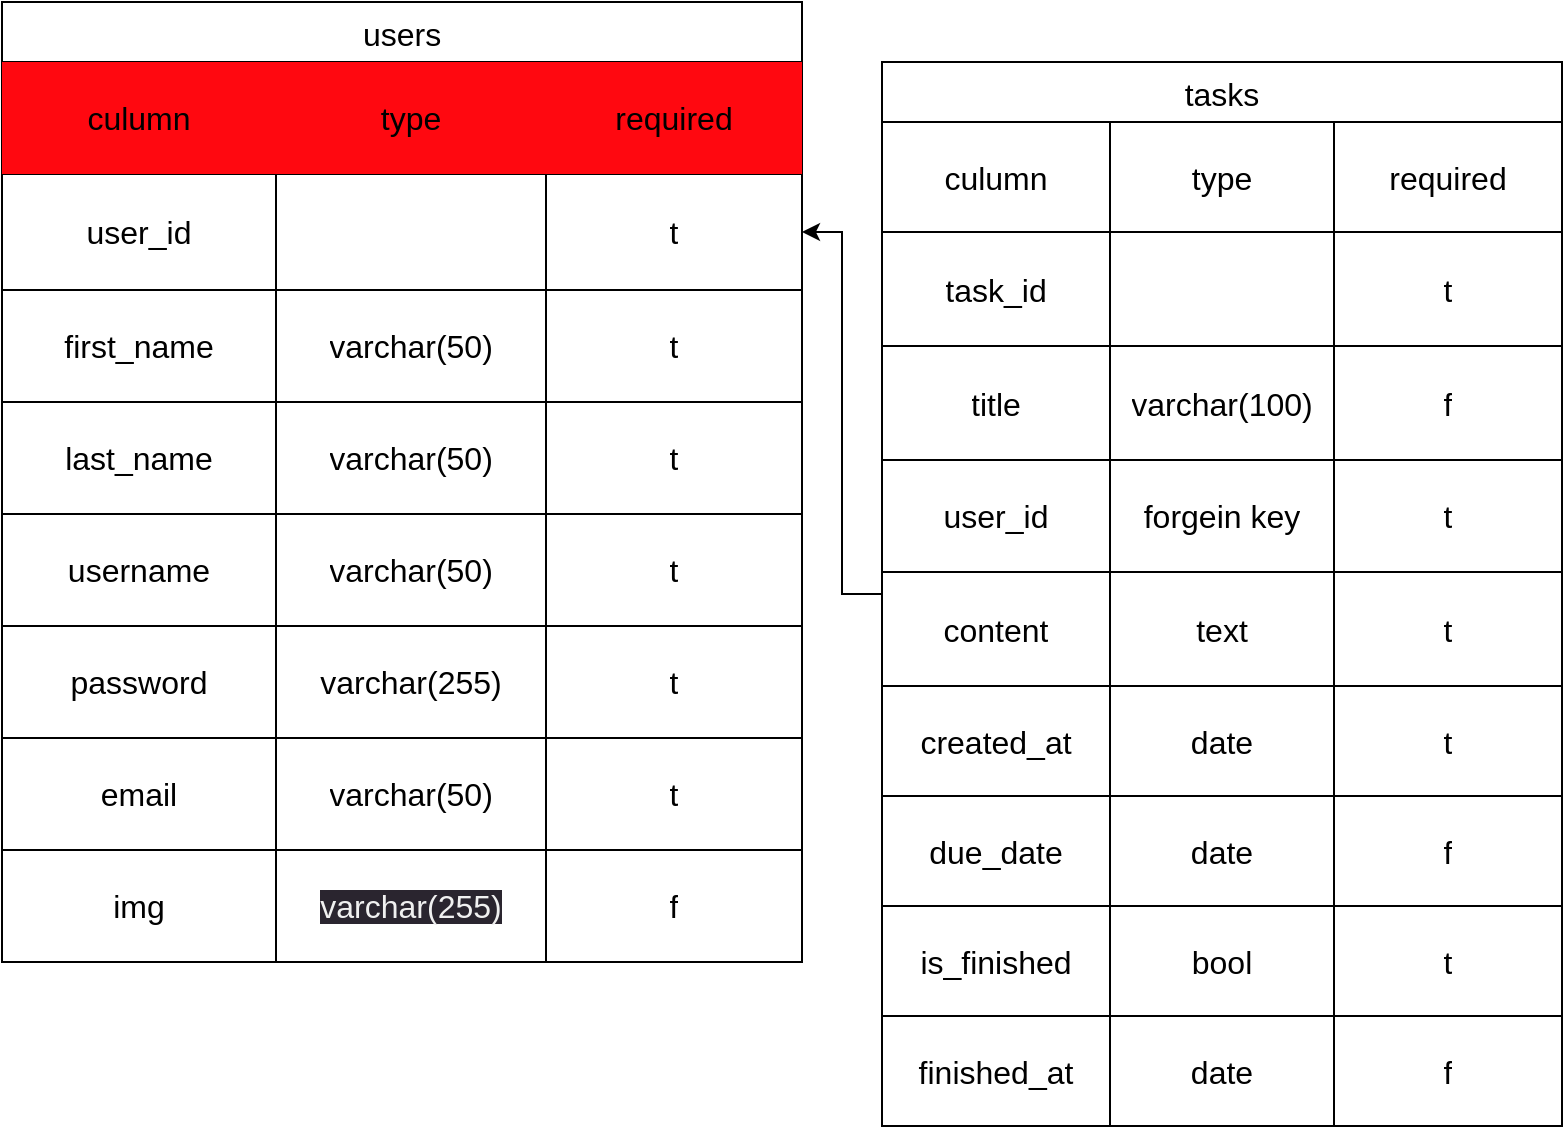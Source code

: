 <mxfile version="21.3.7" type="github">
  <diagram name="Page-1" id="5vC0L8ggtCbm_slnrBvZ">
    <mxGraphModel dx="928" dy="613" grid="1" gridSize="10" guides="1" tooltips="1" connect="1" arrows="1" fold="1" page="1" pageScale="1" pageWidth="850" pageHeight="1100" math="0" shadow="0">
      <root>
        <mxCell id="0" />
        <mxCell id="1" parent="0" />
        <mxCell id="BExgWMv-XZB-qGDr2Fs6-1" value="users" style="shape=table;startSize=30;container=1;collapsible=0;childLayout=tableLayout;strokeColor=default;fontSize=16;" vertex="1" parent="1">
          <mxGeometry x="60" y="90" width="400" height="480" as="geometry" />
        </mxCell>
        <mxCell id="BExgWMv-XZB-qGDr2Fs6-2" value="" style="shape=tableRow;horizontal=0;startSize=0;swimlaneHead=0;swimlaneBody=0;strokeColor=inherit;top=0;left=0;bottom=0;right=0;collapsible=0;dropTarget=0;fillColor=none;points=[[0,0.5],[1,0.5]];portConstraint=eastwest;fontSize=16;" vertex="1" parent="BExgWMv-XZB-qGDr2Fs6-1">
          <mxGeometry y="30" width="400" height="56" as="geometry" />
        </mxCell>
        <mxCell id="BExgWMv-XZB-qGDr2Fs6-3" value="culumn" style="shape=partialRectangle;html=1;whiteSpace=wrap;connectable=0;strokeColor=#030202;overflow=hidden;fillColor=#FF0810;top=0;left=0;bottom=0;right=0;pointerEvents=1;fontSize=16;" vertex="1" parent="BExgWMv-XZB-qGDr2Fs6-2">
          <mxGeometry width="137" height="56" as="geometry">
            <mxRectangle width="137" height="56" as="alternateBounds" />
          </mxGeometry>
        </mxCell>
        <mxCell id="BExgWMv-XZB-qGDr2Fs6-4" value="type" style="shape=partialRectangle;html=1;whiteSpace=wrap;connectable=0;strokeColor=#030202;overflow=hidden;fillColor=#FF0810;top=0;left=0;bottom=0;right=0;pointerEvents=1;fontSize=16;" vertex="1" parent="BExgWMv-XZB-qGDr2Fs6-2">
          <mxGeometry x="137" width="135" height="56" as="geometry">
            <mxRectangle width="135" height="56" as="alternateBounds" />
          </mxGeometry>
        </mxCell>
        <mxCell id="BExgWMv-XZB-qGDr2Fs6-5" value="required" style="shape=partialRectangle;html=1;whiteSpace=wrap;connectable=0;strokeColor=#030202;overflow=hidden;fillColor=#FF0810;top=0;left=0;bottom=0;right=0;pointerEvents=1;fontSize=16;" vertex="1" parent="BExgWMv-XZB-qGDr2Fs6-2">
          <mxGeometry x="272" width="128" height="56" as="geometry">
            <mxRectangle width="128" height="56" as="alternateBounds" />
          </mxGeometry>
        </mxCell>
        <mxCell id="BExgWMv-XZB-qGDr2Fs6-6" value="" style="shape=tableRow;horizontal=0;startSize=0;swimlaneHead=0;swimlaneBody=0;strokeColor=inherit;top=0;left=0;bottom=0;right=0;collapsible=0;dropTarget=0;fillColor=none;points=[[0,0.5],[1,0.5]];portConstraint=eastwest;fontSize=16;" vertex="1" parent="BExgWMv-XZB-qGDr2Fs6-1">
          <mxGeometry y="86" width="400" height="58" as="geometry" />
        </mxCell>
        <mxCell id="BExgWMv-XZB-qGDr2Fs6-7" value="user_id" style="shape=partialRectangle;html=1;whiteSpace=wrap;connectable=0;strokeColor=inherit;overflow=hidden;fillColor=none;top=0;left=0;bottom=0;right=0;pointerEvents=1;fontSize=16;" vertex="1" parent="BExgWMv-XZB-qGDr2Fs6-6">
          <mxGeometry width="137" height="58" as="geometry">
            <mxRectangle width="137" height="58" as="alternateBounds" />
          </mxGeometry>
        </mxCell>
        <mxCell id="BExgWMv-XZB-qGDr2Fs6-8" value="" style="shape=partialRectangle;html=1;whiteSpace=wrap;connectable=0;strokeColor=inherit;overflow=hidden;fillColor=none;top=0;left=0;bottom=0;right=0;pointerEvents=1;fontSize=16;" vertex="1" parent="BExgWMv-XZB-qGDr2Fs6-6">
          <mxGeometry x="137" width="135" height="58" as="geometry">
            <mxRectangle width="135" height="58" as="alternateBounds" />
          </mxGeometry>
        </mxCell>
        <mxCell id="BExgWMv-XZB-qGDr2Fs6-9" value="t" style="shape=partialRectangle;html=1;whiteSpace=wrap;connectable=0;strokeColor=inherit;overflow=hidden;fillColor=none;top=0;left=0;bottom=0;right=0;pointerEvents=1;fontSize=16;" vertex="1" parent="BExgWMv-XZB-qGDr2Fs6-6">
          <mxGeometry x="272" width="128" height="58" as="geometry">
            <mxRectangle width="128" height="58" as="alternateBounds" />
          </mxGeometry>
        </mxCell>
        <mxCell id="BExgWMv-XZB-qGDr2Fs6-10" value="" style="shape=tableRow;horizontal=0;startSize=0;swimlaneHead=0;swimlaneBody=0;strokeColor=inherit;top=0;left=0;bottom=0;right=0;collapsible=0;dropTarget=0;fillColor=none;points=[[0,0.5],[1,0.5]];portConstraint=eastwest;fontSize=16;" vertex="1" parent="BExgWMv-XZB-qGDr2Fs6-1">
          <mxGeometry y="144" width="400" height="56" as="geometry" />
        </mxCell>
        <mxCell id="BExgWMv-XZB-qGDr2Fs6-11" value="first_name" style="shape=partialRectangle;html=1;whiteSpace=wrap;connectable=0;strokeColor=inherit;overflow=hidden;fillColor=none;top=0;left=0;bottom=0;right=0;pointerEvents=1;fontSize=16;" vertex="1" parent="BExgWMv-XZB-qGDr2Fs6-10">
          <mxGeometry width="137" height="56" as="geometry">
            <mxRectangle width="137" height="56" as="alternateBounds" />
          </mxGeometry>
        </mxCell>
        <mxCell id="BExgWMv-XZB-qGDr2Fs6-12" value="varchar(50)" style="shape=partialRectangle;html=1;whiteSpace=wrap;connectable=0;strokeColor=inherit;overflow=hidden;fillColor=none;top=0;left=0;bottom=0;right=0;pointerEvents=1;fontSize=16;" vertex="1" parent="BExgWMv-XZB-qGDr2Fs6-10">
          <mxGeometry x="137" width="135" height="56" as="geometry">
            <mxRectangle width="135" height="56" as="alternateBounds" />
          </mxGeometry>
        </mxCell>
        <mxCell id="BExgWMv-XZB-qGDr2Fs6-13" value="t" style="shape=partialRectangle;html=1;whiteSpace=wrap;connectable=0;strokeColor=inherit;overflow=hidden;fillColor=none;top=0;left=0;bottom=0;right=0;pointerEvents=1;fontSize=16;" vertex="1" parent="BExgWMv-XZB-qGDr2Fs6-10">
          <mxGeometry x="272" width="128" height="56" as="geometry">
            <mxRectangle width="128" height="56" as="alternateBounds" />
          </mxGeometry>
        </mxCell>
        <mxCell id="BExgWMv-XZB-qGDr2Fs6-54" style="shape=tableRow;horizontal=0;startSize=0;swimlaneHead=0;swimlaneBody=0;strokeColor=inherit;top=0;left=0;bottom=0;right=0;collapsible=0;dropTarget=0;fillColor=none;points=[[0,0.5],[1,0.5]];portConstraint=eastwest;fontSize=16;" vertex="1" parent="BExgWMv-XZB-qGDr2Fs6-1">
          <mxGeometry y="200" width="400" height="56" as="geometry" />
        </mxCell>
        <mxCell id="BExgWMv-XZB-qGDr2Fs6-55" value="last_name" style="shape=partialRectangle;html=1;whiteSpace=wrap;connectable=0;strokeColor=inherit;overflow=hidden;fillColor=none;top=0;left=0;bottom=0;right=0;pointerEvents=1;fontSize=16;" vertex="1" parent="BExgWMv-XZB-qGDr2Fs6-54">
          <mxGeometry width="137" height="56" as="geometry">
            <mxRectangle width="137" height="56" as="alternateBounds" />
          </mxGeometry>
        </mxCell>
        <mxCell id="BExgWMv-XZB-qGDr2Fs6-56" value="varchar(50)" style="shape=partialRectangle;html=1;whiteSpace=wrap;connectable=0;strokeColor=inherit;overflow=hidden;fillColor=none;top=0;left=0;bottom=0;right=0;pointerEvents=1;fontSize=16;" vertex="1" parent="BExgWMv-XZB-qGDr2Fs6-54">
          <mxGeometry x="137" width="135" height="56" as="geometry">
            <mxRectangle width="135" height="56" as="alternateBounds" />
          </mxGeometry>
        </mxCell>
        <mxCell id="BExgWMv-XZB-qGDr2Fs6-57" value="t" style="shape=partialRectangle;html=1;whiteSpace=wrap;connectable=0;strokeColor=inherit;overflow=hidden;fillColor=none;top=0;left=0;bottom=0;right=0;pointerEvents=1;fontSize=16;" vertex="1" parent="BExgWMv-XZB-qGDr2Fs6-54">
          <mxGeometry x="272" width="128" height="56" as="geometry">
            <mxRectangle width="128" height="56" as="alternateBounds" />
          </mxGeometry>
        </mxCell>
        <mxCell id="BExgWMv-XZB-qGDr2Fs6-50" style="shape=tableRow;horizontal=0;startSize=0;swimlaneHead=0;swimlaneBody=0;strokeColor=inherit;top=0;left=0;bottom=0;right=0;collapsible=0;dropTarget=0;fillColor=none;points=[[0,0.5],[1,0.5]];portConstraint=eastwest;fontSize=16;" vertex="1" parent="BExgWMv-XZB-qGDr2Fs6-1">
          <mxGeometry y="256" width="400" height="56" as="geometry" />
        </mxCell>
        <mxCell id="BExgWMv-XZB-qGDr2Fs6-51" value="username" style="shape=partialRectangle;html=1;whiteSpace=wrap;connectable=0;strokeColor=inherit;overflow=hidden;fillColor=none;top=0;left=0;bottom=0;right=0;pointerEvents=1;fontSize=16;" vertex="1" parent="BExgWMv-XZB-qGDr2Fs6-50">
          <mxGeometry width="137" height="56" as="geometry">
            <mxRectangle width="137" height="56" as="alternateBounds" />
          </mxGeometry>
        </mxCell>
        <mxCell id="BExgWMv-XZB-qGDr2Fs6-52" value="varchar(50)" style="shape=partialRectangle;html=1;whiteSpace=wrap;connectable=0;strokeColor=inherit;overflow=hidden;fillColor=none;top=0;left=0;bottom=0;right=0;pointerEvents=1;fontSize=16;" vertex="1" parent="BExgWMv-XZB-qGDr2Fs6-50">
          <mxGeometry x="137" width="135" height="56" as="geometry">
            <mxRectangle width="135" height="56" as="alternateBounds" />
          </mxGeometry>
        </mxCell>
        <mxCell id="BExgWMv-XZB-qGDr2Fs6-53" value="t" style="shape=partialRectangle;html=1;whiteSpace=wrap;connectable=0;strokeColor=inherit;overflow=hidden;fillColor=none;top=0;left=0;bottom=0;right=0;pointerEvents=1;fontSize=16;" vertex="1" parent="BExgWMv-XZB-qGDr2Fs6-50">
          <mxGeometry x="272" width="128" height="56" as="geometry">
            <mxRectangle width="128" height="56" as="alternateBounds" />
          </mxGeometry>
        </mxCell>
        <mxCell id="BExgWMv-XZB-qGDr2Fs6-46" style="shape=tableRow;horizontal=0;startSize=0;swimlaneHead=0;swimlaneBody=0;strokeColor=inherit;top=0;left=0;bottom=0;right=0;collapsible=0;dropTarget=0;fillColor=none;points=[[0,0.5],[1,0.5]];portConstraint=eastwest;fontSize=16;" vertex="1" parent="BExgWMv-XZB-qGDr2Fs6-1">
          <mxGeometry y="312" width="400" height="56" as="geometry" />
        </mxCell>
        <mxCell id="BExgWMv-XZB-qGDr2Fs6-47" value="password" style="shape=partialRectangle;html=1;whiteSpace=wrap;connectable=0;strokeColor=inherit;overflow=hidden;fillColor=none;top=0;left=0;bottom=0;right=0;pointerEvents=1;fontSize=16;" vertex="1" parent="BExgWMv-XZB-qGDr2Fs6-46">
          <mxGeometry width="137" height="56" as="geometry">
            <mxRectangle width="137" height="56" as="alternateBounds" />
          </mxGeometry>
        </mxCell>
        <mxCell id="BExgWMv-XZB-qGDr2Fs6-48" value="varchar(255)" style="shape=partialRectangle;html=1;whiteSpace=wrap;connectable=0;strokeColor=inherit;overflow=hidden;fillColor=none;top=0;left=0;bottom=0;right=0;pointerEvents=1;fontSize=16;" vertex="1" parent="BExgWMv-XZB-qGDr2Fs6-46">
          <mxGeometry x="137" width="135" height="56" as="geometry">
            <mxRectangle width="135" height="56" as="alternateBounds" />
          </mxGeometry>
        </mxCell>
        <mxCell id="BExgWMv-XZB-qGDr2Fs6-49" value="t" style="shape=partialRectangle;html=1;whiteSpace=wrap;connectable=0;strokeColor=inherit;overflow=hidden;fillColor=none;top=0;left=0;bottom=0;right=0;pointerEvents=1;fontSize=16;" vertex="1" parent="BExgWMv-XZB-qGDr2Fs6-46">
          <mxGeometry x="272" width="128" height="56" as="geometry">
            <mxRectangle width="128" height="56" as="alternateBounds" />
          </mxGeometry>
        </mxCell>
        <mxCell id="BExgWMv-XZB-qGDr2Fs6-58" style="shape=tableRow;horizontal=0;startSize=0;swimlaneHead=0;swimlaneBody=0;strokeColor=inherit;top=0;left=0;bottom=0;right=0;collapsible=0;dropTarget=0;fillColor=none;points=[[0,0.5],[1,0.5]];portConstraint=eastwest;fontSize=16;" vertex="1" parent="BExgWMv-XZB-qGDr2Fs6-1">
          <mxGeometry y="368" width="400" height="56" as="geometry" />
        </mxCell>
        <mxCell id="BExgWMv-XZB-qGDr2Fs6-59" value="email" style="shape=partialRectangle;html=1;whiteSpace=wrap;connectable=0;strokeColor=inherit;overflow=hidden;fillColor=none;top=0;left=0;bottom=0;right=0;pointerEvents=1;fontSize=16;" vertex="1" parent="BExgWMv-XZB-qGDr2Fs6-58">
          <mxGeometry width="137" height="56" as="geometry">
            <mxRectangle width="137" height="56" as="alternateBounds" />
          </mxGeometry>
        </mxCell>
        <mxCell id="BExgWMv-XZB-qGDr2Fs6-60" value="varchar(50)" style="shape=partialRectangle;html=1;whiteSpace=wrap;connectable=0;strokeColor=inherit;overflow=hidden;fillColor=none;top=0;left=0;bottom=0;right=0;pointerEvents=1;fontSize=16;" vertex="1" parent="BExgWMv-XZB-qGDr2Fs6-58">
          <mxGeometry x="137" width="135" height="56" as="geometry">
            <mxRectangle width="135" height="56" as="alternateBounds" />
          </mxGeometry>
        </mxCell>
        <mxCell id="BExgWMv-XZB-qGDr2Fs6-61" value="t" style="shape=partialRectangle;html=1;whiteSpace=wrap;connectable=0;strokeColor=inherit;overflow=hidden;fillColor=none;top=0;left=0;bottom=0;right=0;pointerEvents=1;fontSize=16;" vertex="1" parent="BExgWMv-XZB-qGDr2Fs6-58">
          <mxGeometry x="272" width="128" height="56" as="geometry">
            <mxRectangle width="128" height="56" as="alternateBounds" />
          </mxGeometry>
        </mxCell>
        <mxCell id="BExgWMv-XZB-qGDr2Fs6-160" style="shape=tableRow;horizontal=0;startSize=0;swimlaneHead=0;swimlaneBody=0;strokeColor=inherit;top=0;left=0;bottom=0;right=0;collapsible=0;dropTarget=0;fillColor=none;points=[[0,0.5],[1,0.5]];portConstraint=eastwest;fontSize=16;" vertex="1" parent="BExgWMv-XZB-qGDr2Fs6-1">
          <mxGeometry y="424" width="400" height="56" as="geometry" />
        </mxCell>
        <mxCell id="BExgWMv-XZB-qGDr2Fs6-161" value="img" style="shape=partialRectangle;html=1;whiteSpace=wrap;connectable=0;strokeColor=inherit;overflow=hidden;fillColor=none;top=0;left=0;bottom=0;right=0;pointerEvents=1;fontSize=16;" vertex="1" parent="BExgWMv-XZB-qGDr2Fs6-160">
          <mxGeometry width="137" height="56" as="geometry">
            <mxRectangle width="137" height="56" as="alternateBounds" />
          </mxGeometry>
        </mxCell>
        <mxCell id="BExgWMv-XZB-qGDr2Fs6-162" value="&lt;span style=&quot;color: rgb(240, 240, 240); font-family: Helvetica; font-size: 16px; font-style: normal; font-variant-ligatures: normal; font-variant-caps: normal; font-weight: 400; letter-spacing: normal; orphans: 2; text-align: center; text-indent: 0px; text-transform: none; widows: 2; word-spacing: 0px; -webkit-text-stroke-width: 0px; background-color: rgb(42, 37, 47); text-decoration-thickness: initial; text-decoration-style: initial; text-decoration-color: initial; float: none; display: inline !important;&quot;&gt;varchar(255)&lt;/span&gt;" style="shape=partialRectangle;html=1;whiteSpace=wrap;connectable=0;strokeColor=inherit;overflow=hidden;fillColor=none;top=0;left=0;bottom=0;right=0;pointerEvents=1;fontSize=16;" vertex="1" parent="BExgWMv-XZB-qGDr2Fs6-160">
          <mxGeometry x="137" width="135" height="56" as="geometry">
            <mxRectangle width="135" height="56" as="alternateBounds" />
          </mxGeometry>
        </mxCell>
        <mxCell id="BExgWMv-XZB-qGDr2Fs6-163" value="f" style="shape=partialRectangle;html=1;whiteSpace=wrap;connectable=0;strokeColor=inherit;overflow=hidden;fillColor=none;top=0;left=0;bottom=0;right=0;pointerEvents=1;fontSize=16;" vertex="1" parent="BExgWMv-XZB-qGDr2Fs6-160">
          <mxGeometry x="272" width="128" height="56" as="geometry">
            <mxRectangle width="128" height="56" as="alternateBounds" />
          </mxGeometry>
        </mxCell>
        <mxCell id="BExgWMv-XZB-qGDr2Fs6-15" value="" style="shape=tableRow;horizontal=0;startSize=0;swimlaneHead=0;swimlaneBody=0;strokeColor=inherit;top=0;left=0;bottom=0;right=0;collapsible=0;dropTarget=0;fillColor=none;points=[[0,0.5],[1,0.5]];portConstraint=eastwest;fontSize=16;" vertex="1" parent="1">
          <mxGeometry x="90" y="310" width="400" height="46" as="geometry" />
        </mxCell>
        <mxCell id="BExgWMv-XZB-qGDr2Fs6-17" value="" style="shape=partialRectangle;html=1;whiteSpace=wrap;connectable=0;strokeColor=inherit;overflow=hidden;fillColor=none;top=0;left=0;bottom=0;right=0;pointerEvents=1;fontSize=16;" vertex="1" parent="1">
          <mxGeometry x="315" y="590" width="135" height="46" as="geometry">
            <mxRectangle width="135" height="46" as="alternateBounds" />
          </mxGeometry>
        </mxCell>
        <mxCell id="BExgWMv-XZB-qGDr2Fs6-147" style="edgeStyle=orthogonalEdgeStyle;rounded=0;orthogonalLoop=1;jettySize=auto;html=1;entryX=1;entryY=0.5;entryDx=0;entryDy=0;" edge="1" parent="1" source="BExgWMv-XZB-qGDr2Fs6-123" target="BExgWMv-XZB-qGDr2Fs6-6">
          <mxGeometry relative="1" as="geometry" />
        </mxCell>
        <mxCell id="BExgWMv-XZB-qGDr2Fs6-123" value="tasks" style="shape=table;startSize=30;container=1;collapsible=0;childLayout=tableLayout;strokeColor=default;fontSize=16;" vertex="1" parent="1">
          <mxGeometry x="500" y="120" width="340" height="532" as="geometry" />
        </mxCell>
        <mxCell id="BExgWMv-XZB-qGDr2Fs6-124" value="" style="shape=tableRow;horizontal=0;startSize=0;swimlaneHead=0;swimlaneBody=0;strokeColor=inherit;top=0;left=0;bottom=0;right=0;collapsible=0;dropTarget=0;fillColor=none;points=[[0,0.5],[1,0.5]];portConstraint=eastwest;fontSize=16;" vertex="1" parent="BExgWMv-XZB-qGDr2Fs6-123">
          <mxGeometry y="30" width="340" height="55" as="geometry" />
        </mxCell>
        <mxCell id="BExgWMv-XZB-qGDr2Fs6-125" value="culumn" style="shape=partialRectangle;html=1;whiteSpace=wrap;connectable=0;strokeColor=inherit;overflow=hidden;fillColor=none;top=0;left=0;bottom=0;right=0;pointerEvents=1;fontSize=16;" vertex="1" parent="BExgWMv-XZB-qGDr2Fs6-124">
          <mxGeometry width="114" height="55" as="geometry">
            <mxRectangle width="114" height="55" as="alternateBounds" />
          </mxGeometry>
        </mxCell>
        <mxCell id="BExgWMv-XZB-qGDr2Fs6-126" value="type" style="shape=partialRectangle;html=1;whiteSpace=wrap;connectable=0;strokeColor=inherit;overflow=hidden;fillColor=none;top=0;left=0;bottom=0;right=0;pointerEvents=1;fontSize=16;" vertex="1" parent="BExgWMv-XZB-qGDr2Fs6-124">
          <mxGeometry x="114" width="112" height="55" as="geometry">
            <mxRectangle width="112" height="55" as="alternateBounds" />
          </mxGeometry>
        </mxCell>
        <mxCell id="BExgWMv-XZB-qGDr2Fs6-127" value="required" style="shape=partialRectangle;html=1;whiteSpace=wrap;connectable=0;strokeColor=inherit;overflow=hidden;fillColor=none;top=0;left=0;bottom=0;right=0;pointerEvents=1;fontSize=16;" vertex="1" parent="BExgWMv-XZB-qGDr2Fs6-124">
          <mxGeometry x="226" width="114" height="55" as="geometry">
            <mxRectangle width="114" height="55" as="alternateBounds" />
          </mxGeometry>
        </mxCell>
        <mxCell id="BExgWMv-XZB-qGDr2Fs6-128" value="" style="shape=tableRow;horizontal=0;startSize=0;swimlaneHead=0;swimlaneBody=0;strokeColor=inherit;top=0;left=0;bottom=0;right=0;collapsible=0;dropTarget=0;fillColor=none;points=[[0,0.5],[1,0.5]];portConstraint=eastwest;fontSize=16;" vertex="1" parent="BExgWMv-XZB-qGDr2Fs6-123">
          <mxGeometry y="85" width="340" height="57" as="geometry" />
        </mxCell>
        <mxCell id="BExgWMv-XZB-qGDr2Fs6-129" value="task_id" style="shape=partialRectangle;html=1;whiteSpace=wrap;connectable=0;strokeColor=inherit;overflow=hidden;fillColor=none;top=0;left=0;bottom=0;right=0;pointerEvents=1;fontSize=16;" vertex="1" parent="BExgWMv-XZB-qGDr2Fs6-128">
          <mxGeometry width="114" height="57" as="geometry">
            <mxRectangle width="114" height="57" as="alternateBounds" />
          </mxGeometry>
        </mxCell>
        <mxCell id="BExgWMv-XZB-qGDr2Fs6-130" value="" style="shape=partialRectangle;html=1;whiteSpace=wrap;connectable=0;strokeColor=inherit;overflow=hidden;fillColor=none;top=0;left=0;bottom=0;right=0;pointerEvents=1;fontSize=16;" vertex="1" parent="BExgWMv-XZB-qGDr2Fs6-128">
          <mxGeometry x="114" width="112" height="57" as="geometry">
            <mxRectangle width="112" height="57" as="alternateBounds" />
          </mxGeometry>
        </mxCell>
        <mxCell id="BExgWMv-XZB-qGDr2Fs6-131" value="t" style="shape=partialRectangle;html=1;whiteSpace=wrap;connectable=0;strokeColor=inherit;overflow=hidden;fillColor=none;top=0;left=0;bottom=0;right=0;pointerEvents=1;fontSize=16;" vertex="1" parent="BExgWMv-XZB-qGDr2Fs6-128">
          <mxGeometry x="226" width="114" height="57" as="geometry">
            <mxRectangle width="114" height="57" as="alternateBounds" />
          </mxGeometry>
        </mxCell>
        <mxCell id="BExgWMv-XZB-qGDr2Fs6-164" style="shape=tableRow;horizontal=0;startSize=0;swimlaneHead=0;swimlaneBody=0;strokeColor=inherit;top=0;left=0;bottom=0;right=0;collapsible=0;dropTarget=0;fillColor=none;points=[[0,0.5],[1,0.5]];portConstraint=eastwest;fontSize=16;" vertex="1" parent="BExgWMv-XZB-qGDr2Fs6-123">
          <mxGeometry y="142" width="340" height="57" as="geometry" />
        </mxCell>
        <mxCell id="BExgWMv-XZB-qGDr2Fs6-165" value="title" style="shape=partialRectangle;html=1;whiteSpace=wrap;connectable=0;strokeColor=inherit;overflow=hidden;fillColor=none;top=0;left=0;bottom=0;right=0;pointerEvents=1;fontSize=16;" vertex="1" parent="BExgWMv-XZB-qGDr2Fs6-164">
          <mxGeometry width="114" height="57" as="geometry">
            <mxRectangle width="114" height="57" as="alternateBounds" />
          </mxGeometry>
        </mxCell>
        <mxCell id="BExgWMv-XZB-qGDr2Fs6-166" value="varchar(100)" style="shape=partialRectangle;html=1;whiteSpace=wrap;connectable=0;strokeColor=inherit;overflow=hidden;fillColor=none;top=0;left=0;bottom=0;right=0;pointerEvents=1;fontSize=16;" vertex="1" parent="BExgWMv-XZB-qGDr2Fs6-164">
          <mxGeometry x="114" width="112" height="57" as="geometry">
            <mxRectangle width="112" height="57" as="alternateBounds" />
          </mxGeometry>
        </mxCell>
        <mxCell id="BExgWMv-XZB-qGDr2Fs6-167" value="f" style="shape=partialRectangle;html=1;whiteSpace=wrap;connectable=0;strokeColor=inherit;overflow=hidden;fillColor=none;top=0;left=0;bottom=0;right=0;pointerEvents=1;fontSize=16;" vertex="1" parent="BExgWMv-XZB-qGDr2Fs6-164">
          <mxGeometry x="226" width="114" height="57" as="geometry">
            <mxRectangle width="114" height="57" as="alternateBounds" />
          </mxGeometry>
        </mxCell>
        <mxCell id="BExgWMv-XZB-qGDr2Fs6-143" style="shape=tableRow;horizontal=0;startSize=0;swimlaneHead=0;swimlaneBody=0;strokeColor=inherit;top=0;left=0;bottom=0;right=0;collapsible=0;dropTarget=0;fillColor=none;points=[[0,0.5],[1,0.5]];portConstraint=eastwest;fontSize=16;" vertex="1" parent="BExgWMv-XZB-qGDr2Fs6-123">
          <mxGeometry y="199" width="340" height="56" as="geometry" />
        </mxCell>
        <mxCell id="BExgWMv-XZB-qGDr2Fs6-144" value="user_id" style="shape=partialRectangle;html=1;whiteSpace=wrap;connectable=0;strokeColor=inherit;overflow=hidden;fillColor=none;top=0;left=0;bottom=0;right=0;pointerEvents=1;fontSize=16;" vertex="1" parent="BExgWMv-XZB-qGDr2Fs6-143">
          <mxGeometry width="114" height="56" as="geometry">
            <mxRectangle width="114" height="56" as="alternateBounds" />
          </mxGeometry>
        </mxCell>
        <mxCell id="BExgWMv-XZB-qGDr2Fs6-145" value="forgein key" style="shape=partialRectangle;html=1;whiteSpace=wrap;connectable=0;strokeColor=inherit;overflow=hidden;fillColor=none;top=0;left=0;bottom=0;right=0;pointerEvents=1;fontSize=16;" vertex="1" parent="BExgWMv-XZB-qGDr2Fs6-143">
          <mxGeometry x="114" width="112" height="56" as="geometry">
            <mxRectangle width="112" height="56" as="alternateBounds" />
          </mxGeometry>
        </mxCell>
        <mxCell id="BExgWMv-XZB-qGDr2Fs6-146" value="t" style="shape=partialRectangle;html=1;whiteSpace=wrap;connectable=0;strokeColor=inherit;overflow=hidden;fillColor=none;top=0;left=0;bottom=0;right=0;pointerEvents=1;fontSize=16;" vertex="1" parent="BExgWMv-XZB-qGDr2Fs6-143">
          <mxGeometry x="226" width="114" height="56" as="geometry">
            <mxRectangle width="114" height="56" as="alternateBounds" />
          </mxGeometry>
        </mxCell>
        <mxCell id="BExgWMv-XZB-qGDr2Fs6-139" style="shape=tableRow;horizontal=0;startSize=0;swimlaneHead=0;swimlaneBody=0;strokeColor=inherit;top=0;left=0;bottom=0;right=0;collapsible=0;dropTarget=0;fillColor=none;points=[[0,0.5],[1,0.5]];portConstraint=eastwest;fontSize=16;" vertex="1" parent="BExgWMv-XZB-qGDr2Fs6-123">
          <mxGeometry y="255" width="340" height="57" as="geometry" />
        </mxCell>
        <mxCell id="BExgWMv-XZB-qGDr2Fs6-140" value="content" style="shape=partialRectangle;html=1;whiteSpace=wrap;connectable=0;strokeColor=inherit;overflow=hidden;fillColor=none;top=0;left=0;bottom=0;right=0;pointerEvents=1;fontSize=16;" vertex="1" parent="BExgWMv-XZB-qGDr2Fs6-139">
          <mxGeometry width="114" height="57" as="geometry">
            <mxRectangle width="114" height="57" as="alternateBounds" />
          </mxGeometry>
        </mxCell>
        <mxCell id="BExgWMv-XZB-qGDr2Fs6-141" value="text" style="shape=partialRectangle;html=1;whiteSpace=wrap;connectable=0;strokeColor=inherit;overflow=hidden;fillColor=none;top=0;left=0;bottom=0;right=0;pointerEvents=1;fontSize=16;" vertex="1" parent="BExgWMv-XZB-qGDr2Fs6-139">
          <mxGeometry x="114" width="112" height="57" as="geometry">
            <mxRectangle width="112" height="57" as="alternateBounds" />
          </mxGeometry>
        </mxCell>
        <mxCell id="BExgWMv-XZB-qGDr2Fs6-142" value="t" style="shape=partialRectangle;html=1;whiteSpace=wrap;connectable=0;strokeColor=inherit;overflow=hidden;fillColor=none;top=0;left=0;bottom=0;right=0;pointerEvents=1;fontSize=16;" vertex="1" parent="BExgWMv-XZB-qGDr2Fs6-139">
          <mxGeometry x="226" width="114" height="57" as="geometry">
            <mxRectangle width="114" height="57" as="alternateBounds" />
          </mxGeometry>
        </mxCell>
        <mxCell id="BExgWMv-XZB-qGDr2Fs6-132" value="" style="shape=tableRow;horizontal=0;startSize=0;swimlaneHead=0;swimlaneBody=0;strokeColor=inherit;top=0;left=0;bottom=0;right=0;collapsible=0;dropTarget=0;fillColor=none;points=[[0,0.5],[1,0.5]];portConstraint=eastwest;fontSize=16;" vertex="1" parent="BExgWMv-XZB-qGDr2Fs6-123">
          <mxGeometry y="312" width="340" height="55" as="geometry" />
        </mxCell>
        <mxCell id="BExgWMv-XZB-qGDr2Fs6-133" value="created_at" style="shape=partialRectangle;html=1;whiteSpace=wrap;connectable=0;strokeColor=inherit;overflow=hidden;fillColor=none;top=0;left=0;bottom=0;right=0;pointerEvents=1;fontSize=16;" vertex="1" parent="BExgWMv-XZB-qGDr2Fs6-132">
          <mxGeometry width="114" height="55" as="geometry">
            <mxRectangle width="114" height="55" as="alternateBounds" />
          </mxGeometry>
        </mxCell>
        <mxCell id="BExgWMv-XZB-qGDr2Fs6-134" value="date" style="shape=partialRectangle;html=1;whiteSpace=wrap;connectable=0;strokeColor=inherit;overflow=hidden;fillColor=none;top=0;left=0;bottom=0;right=0;pointerEvents=1;fontSize=16;" vertex="1" parent="BExgWMv-XZB-qGDr2Fs6-132">
          <mxGeometry x="114" width="112" height="55" as="geometry">
            <mxRectangle width="112" height="55" as="alternateBounds" />
          </mxGeometry>
        </mxCell>
        <mxCell id="BExgWMv-XZB-qGDr2Fs6-135" value="t" style="shape=partialRectangle;html=1;whiteSpace=wrap;connectable=0;strokeColor=inherit;overflow=hidden;fillColor=none;top=0;left=0;bottom=0;right=0;pointerEvents=1;fontSize=16;" vertex="1" parent="BExgWMv-XZB-qGDr2Fs6-132">
          <mxGeometry x="226" width="114" height="55" as="geometry">
            <mxRectangle width="114" height="55" as="alternateBounds" />
          </mxGeometry>
        </mxCell>
        <mxCell id="BExgWMv-XZB-qGDr2Fs6-168" style="shape=tableRow;horizontal=0;startSize=0;swimlaneHead=0;swimlaneBody=0;strokeColor=inherit;top=0;left=0;bottom=0;right=0;collapsible=0;dropTarget=0;fillColor=none;points=[[0,0.5],[1,0.5]];portConstraint=eastwest;fontSize=16;" vertex="1" parent="BExgWMv-XZB-qGDr2Fs6-123">
          <mxGeometry y="367" width="340" height="55" as="geometry" />
        </mxCell>
        <mxCell id="BExgWMv-XZB-qGDr2Fs6-169" value="due_date" style="shape=partialRectangle;html=1;whiteSpace=wrap;connectable=0;strokeColor=inherit;overflow=hidden;fillColor=none;top=0;left=0;bottom=0;right=0;pointerEvents=1;fontSize=16;" vertex="1" parent="BExgWMv-XZB-qGDr2Fs6-168">
          <mxGeometry width="114" height="55" as="geometry">
            <mxRectangle width="114" height="55" as="alternateBounds" />
          </mxGeometry>
        </mxCell>
        <mxCell id="BExgWMv-XZB-qGDr2Fs6-170" value="date" style="shape=partialRectangle;html=1;whiteSpace=wrap;connectable=0;strokeColor=inherit;overflow=hidden;fillColor=none;top=0;left=0;bottom=0;right=0;pointerEvents=1;fontSize=16;" vertex="1" parent="BExgWMv-XZB-qGDr2Fs6-168">
          <mxGeometry x="114" width="112" height="55" as="geometry">
            <mxRectangle width="112" height="55" as="alternateBounds" />
          </mxGeometry>
        </mxCell>
        <mxCell id="BExgWMv-XZB-qGDr2Fs6-171" value="f" style="shape=partialRectangle;html=1;whiteSpace=wrap;connectable=0;strokeColor=inherit;overflow=hidden;fillColor=none;top=0;left=0;bottom=0;right=0;pointerEvents=1;fontSize=16;" vertex="1" parent="BExgWMv-XZB-qGDr2Fs6-168">
          <mxGeometry x="226" width="114" height="55" as="geometry">
            <mxRectangle width="114" height="55" as="alternateBounds" />
          </mxGeometry>
        </mxCell>
        <mxCell id="BExgWMv-XZB-qGDr2Fs6-152" style="shape=tableRow;horizontal=0;startSize=0;swimlaneHead=0;swimlaneBody=0;strokeColor=inherit;top=0;left=0;bottom=0;right=0;collapsible=0;dropTarget=0;fillColor=none;points=[[0,0.5],[1,0.5]];portConstraint=eastwest;fontSize=16;" vertex="1" parent="BExgWMv-XZB-qGDr2Fs6-123">
          <mxGeometry y="422" width="340" height="55" as="geometry" />
        </mxCell>
        <mxCell id="BExgWMv-XZB-qGDr2Fs6-153" value="is_finished" style="shape=partialRectangle;html=1;whiteSpace=wrap;connectable=0;strokeColor=inherit;overflow=hidden;fillColor=none;top=0;left=0;bottom=0;right=0;pointerEvents=1;fontSize=16;" vertex="1" parent="BExgWMv-XZB-qGDr2Fs6-152">
          <mxGeometry width="114" height="55" as="geometry">
            <mxRectangle width="114" height="55" as="alternateBounds" />
          </mxGeometry>
        </mxCell>
        <mxCell id="BExgWMv-XZB-qGDr2Fs6-154" value="bool" style="shape=partialRectangle;html=1;whiteSpace=wrap;connectable=0;strokeColor=inherit;overflow=hidden;fillColor=none;top=0;left=0;bottom=0;right=0;pointerEvents=1;fontSize=16;" vertex="1" parent="BExgWMv-XZB-qGDr2Fs6-152">
          <mxGeometry x="114" width="112" height="55" as="geometry">
            <mxRectangle width="112" height="55" as="alternateBounds" />
          </mxGeometry>
        </mxCell>
        <mxCell id="BExgWMv-XZB-qGDr2Fs6-155" value="t" style="shape=partialRectangle;html=1;whiteSpace=wrap;connectable=0;strokeColor=inherit;overflow=hidden;fillColor=none;top=0;left=0;bottom=0;right=0;pointerEvents=1;fontSize=16;" vertex="1" parent="BExgWMv-XZB-qGDr2Fs6-152">
          <mxGeometry x="226" width="114" height="55" as="geometry">
            <mxRectangle width="114" height="55" as="alternateBounds" />
          </mxGeometry>
        </mxCell>
        <mxCell id="BExgWMv-XZB-qGDr2Fs6-156" style="shape=tableRow;horizontal=0;startSize=0;swimlaneHead=0;swimlaneBody=0;strokeColor=inherit;top=0;left=0;bottom=0;right=0;collapsible=0;dropTarget=0;fillColor=none;points=[[0,0.5],[1,0.5]];portConstraint=eastwest;fontSize=16;" vertex="1" parent="BExgWMv-XZB-qGDr2Fs6-123">
          <mxGeometry y="477" width="340" height="55" as="geometry" />
        </mxCell>
        <mxCell id="BExgWMv-XZB-qGDr2Fs6-157" value="finished_at" style="shape=partialRectangle;html=1;whiteSpace=wrap;connectable=0;strokeColor=inherit;overflow=hidden;fillColor=none;top=0;left=0;bottom=0;right=0;pointerEvents=1;fontSize=16;" vertex="1" parent="BExgWMv-XZB-qGDr2Fs6-156">
          <mxGeometry width="114" height="55" as="geometry">
            <mxRectangle width="114" height="55" as="alternateBounds" />
          </mxGeometry>
        </mxCell>
        <mxCell id="BExgWMv-XZB-qGDr2Fs6-158" value="date" style="shape=partialRectangle;html=1;whiteSpace=wrap;connectable=0;strokeColor=inherit;overflow=hidden;fillColor=none;top=0;left=0;bottom=0;right=0;pointerEvents=1;fontSize=16;" vertex="1" parent="BExgWMv-XZB-qGDr2Fs6-156">
          <mxGeometry x="114" width="112" height="55" as="geometry">
            <mxRectangle width="112" height="55" as="alternateBounds" />
          </mxGeometry>
        </mxCell>
        <mxCell id="BExgWMv-XZB-qGDr2Fs6-159" value="f" style="shape=partialRectangle;html=1;whiteSpace=wrap;connectable=0;strokeColor=inherit;overflow=hidden;fillColor=none;top=0;left=0;bottom=0;right=0;pointerEvents=1;fontSize=16;" vertex="1" parent="BExgWMv-XZB-qGDr2Fs6-156">
          <mxGeometry x="226" width="114" height="55" as="geometry">
            <mxRectangle width="114" height="55" as="alternateBounds" />
          </mxGeometry>
        </mxCell>
      </root>
    </mxGraphModel>
  </diagram>
</mxfile>
